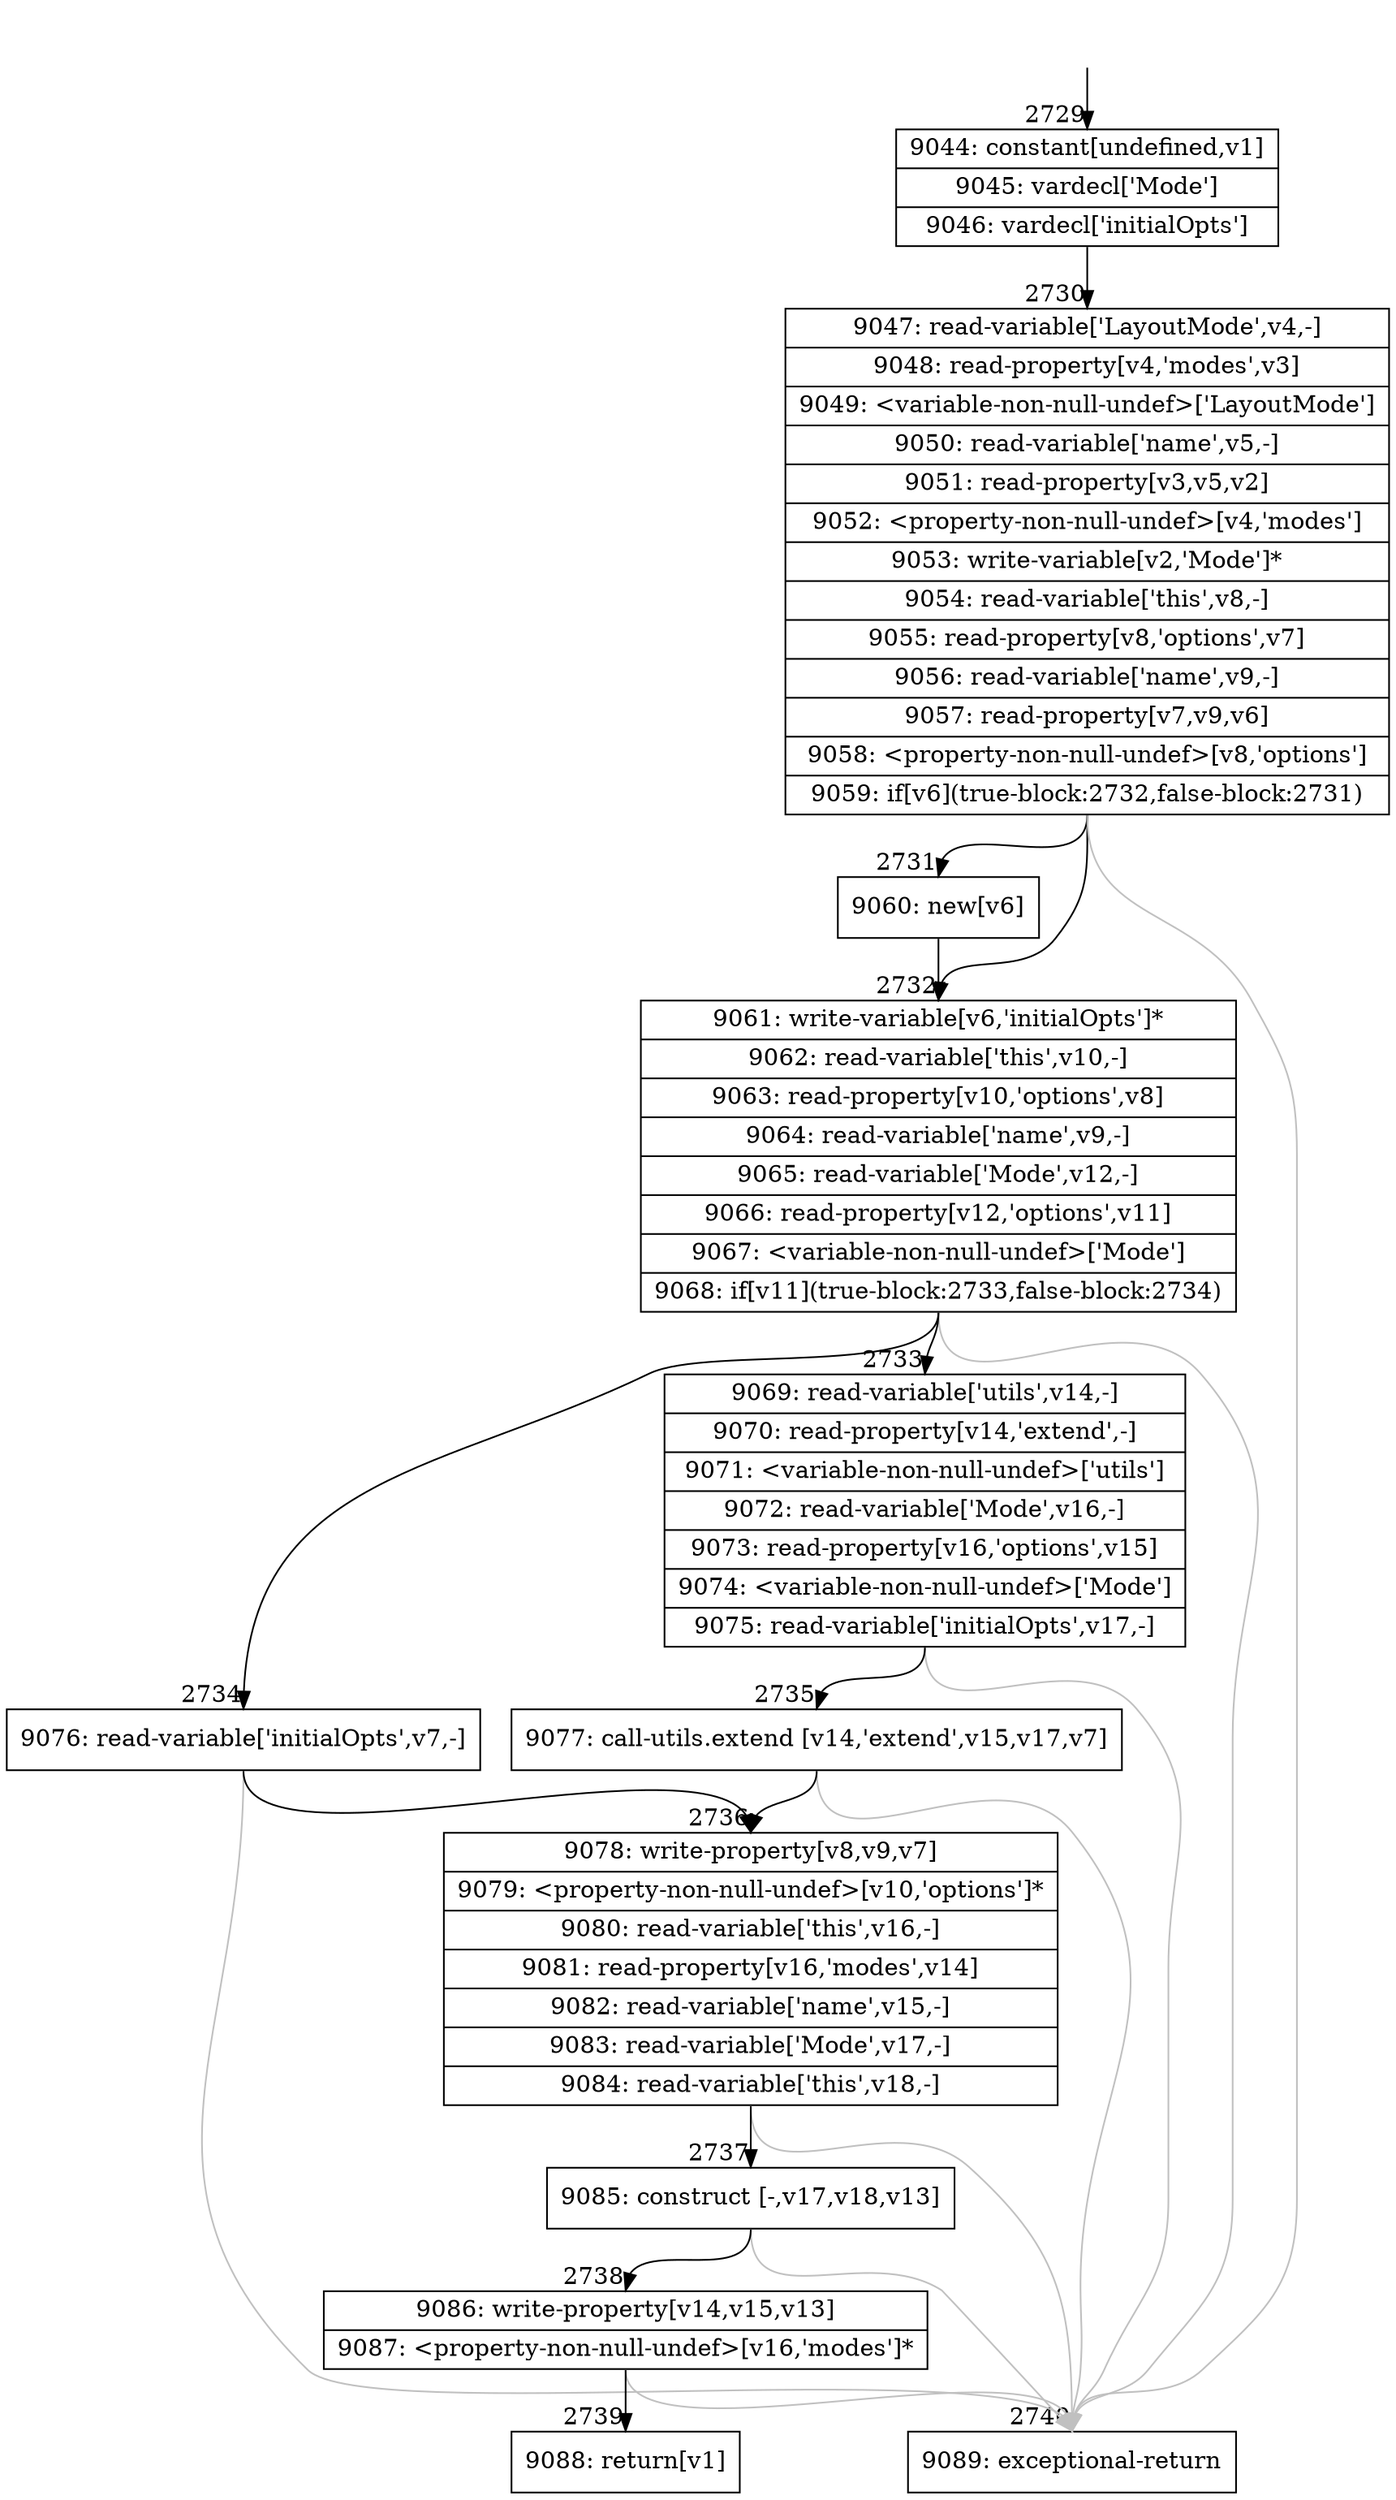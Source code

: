 digraph {
rankdir="TD"
BB_entry254[shape=none,label=""];
BB_entry254 -> BB2729 [tailport=s, headport=n, headlabel="    2729"]
BB2729 [shape=record label="{9044: constant[undefined,v1]|9045: vardecl['Mode']|9046: vardecl['initialOpts']}" ] 
BB2729 -> BB2730 [tailport=s, headport=n, headlabel="      2730"]
BB2730 [shape=record label="{9047: read-variable['LayoutMode',v4,-]|9048: read-property[v4,'modes',v3]|9049: \<variable-non-null-undef\>['LayoutMode']|9050: read-variable['name',v5,-]|9051: read-property[v3,v5,v2]|9052: \<property-non-null-undef\>[v4,'modes']|9053: write-variable[v2,'Mode']*|9054: read-variable['this',v8,-]|9055: read-property[v8,'options',v7]|9056: read-variable['name',v9,-]|9057: read-property[v7,v9,v6]|9058: \<property-non-null-undef\>[v8,'options']|9059: if[v6](true-block:2732,false-block:2731)}" ] 
BB2730 -> BB2732 [tailport=s, headport=n, headlabel="      2732"]
BB2730 -> BB2731 [tailport=s, headport=n, headlabel="      2731"]
BB2730 -> BB2740 [tailport=s, headport=n, color=gray, headlabel="      2740"]
BB2731 [shape=record label="{9060: new[v6]}" ] 
BB2731 -> BB2732 [tailport=s, headport=n]
BB2732 [shape=record label="{9061: write-variable[v6,'initialOpts']*|9062: read-variable['this',v10,-]|9063: read-property[v10,'options',v8]|9064: read-variable['name',v9,-]|9065: read-variable['Mode',v12,-]|9066: read-property[v12,'options',v11]|9067: \<variable-non-null-undef\>['Mode']|9068: if[v11](true-block:2733,false-block:2734)}" ] 
BB2732 -> BB2733 [tailport=s, headport=n, headlabel="      2733"]
BB2732 -> BB2734 [tailport=s, headport=n, headlabel="      2734"]
BB2732 -> BB2740 [tailport=s, headport=n, color=gray]
BB2733 [shape=record label="{9069: read-variable['utils',v14,-]|9070: read-property[v14,'extend',-]|9071: \<variable-non-null-undef\>['utils']|9072: read-variable['Mode',v16,-]|9073: read-property[v16,'options',v15]|9074: \<variable-non-null-undef\>['Mode']|9075: read-variable['initialOpts',v17,-]}" ] 
BB2733 -> BB2735 [tailport=s, headport=n, headlabel="      2735"]
BB2733 -> BB2740 [tailport=s, headport=n, color=gray]
BB2734 [shape=record label="{9076: read-variable['initialOpts',v7,-]}" ] 
BB2734 -> BB2736 [tailport=s, headport=n, headlabel="      2736"]
BB2734 -> BB2740 [tailport=s, headport=n, color=gray]
BB2735 [shape=record label="{9077: call-utils.extend [v14,'extend',v15,v17,v7]}" ] 
BB2735 -> BB2736 [tailport=s, headport=n]
BB2735 -> BB2740 [tailport=s, headport=n, color=gray]
BB2736 [shape=record label="{9078: write-property[v8,v9,v7]|9079: \<property-non-null-undef\>[v10,'options']*|9080: read-variable['this',v16,-]|9081: read-property[v16,'modes',v14]|9082: read-variable['name',v15,-]|9083: read-variable['Mode',v17,-]|9084: read-variable['this',v18,-]}" ] 
BB2736 -> BB2737 [tailport=s, headport=n, headlabel="      2737"]
BB2736 -> BB2740 [tailport=s, headport=n, color=gray]
BB2737 [shape=record label="{9085: construct [-,v17,v18,v13]}" ] 
BB2737 -> BB2738 [tailport=s, headport=n, headlabel="      2738"]
BB2737 -> BB2740 [tailport=s, headport=n, color=gray]
BB2738 [shape=record label="{9086: write-property[v14,v15,v13]|9087: \<property-non-null-undef\>[v16,'modes']*}" ] 
BB2738 -> BB2739 [tailport=s, headport=n, headlabel="      2739"]
BB2738 -> BB2740 [tailport=s, headport=n, color=gray]
BB2739 [shape=record label="{9088: return[v1]}" ] 
BB2740 [shape=record label="{9089: exceptional-return}" ] 
//#$~ 3780
}
